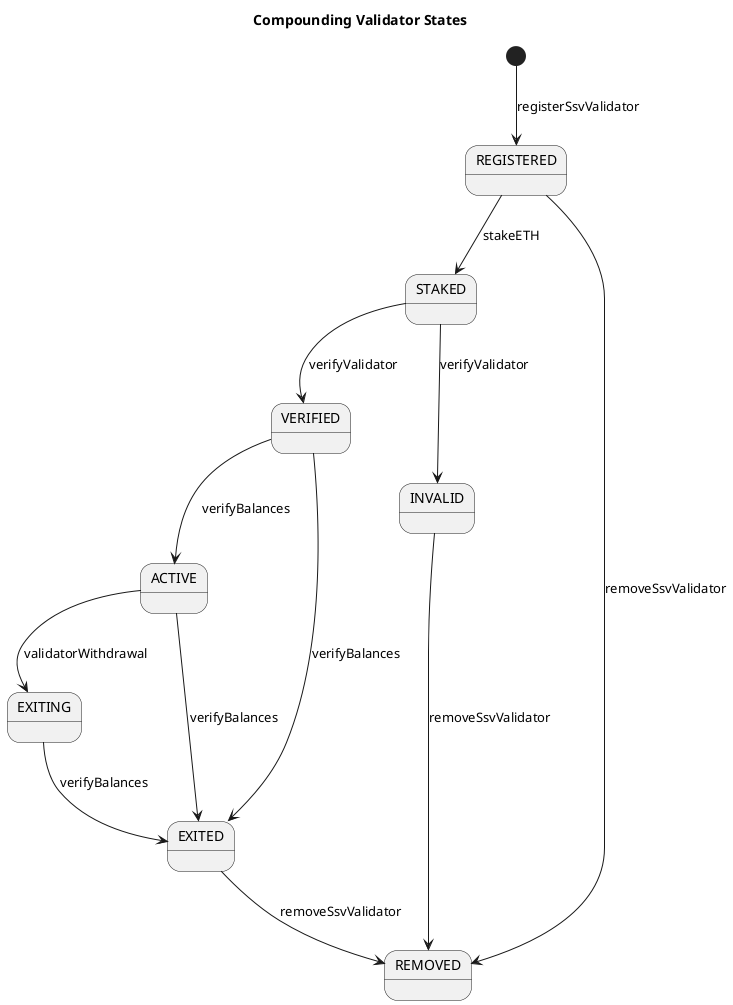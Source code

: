 @startuml

title Compounding Validator States

[*] --> REGISTERED : registerSsvValidator

REGISTERED --> STAKED : stakeETH

STAKED --> VERIFIED : verifyValidator
STAKED --> INVALID : verifyValidator

VERIFIED --> ACTIVE : verifyBalances

ACTIVE --> EXITING : validatorWithdrawal
ACTIVE ---> EXITED : verifyBalances
VERIFIED --> EXITED : verifyBalances
EXITING --> EXITED : verifyBalances

REGISTERED --> REMOVED : removeSsvValidator
INVALID --> REMOVED : removeSsvValidator
EXITED --> REMOVED : removeSsvValidator

@enduml